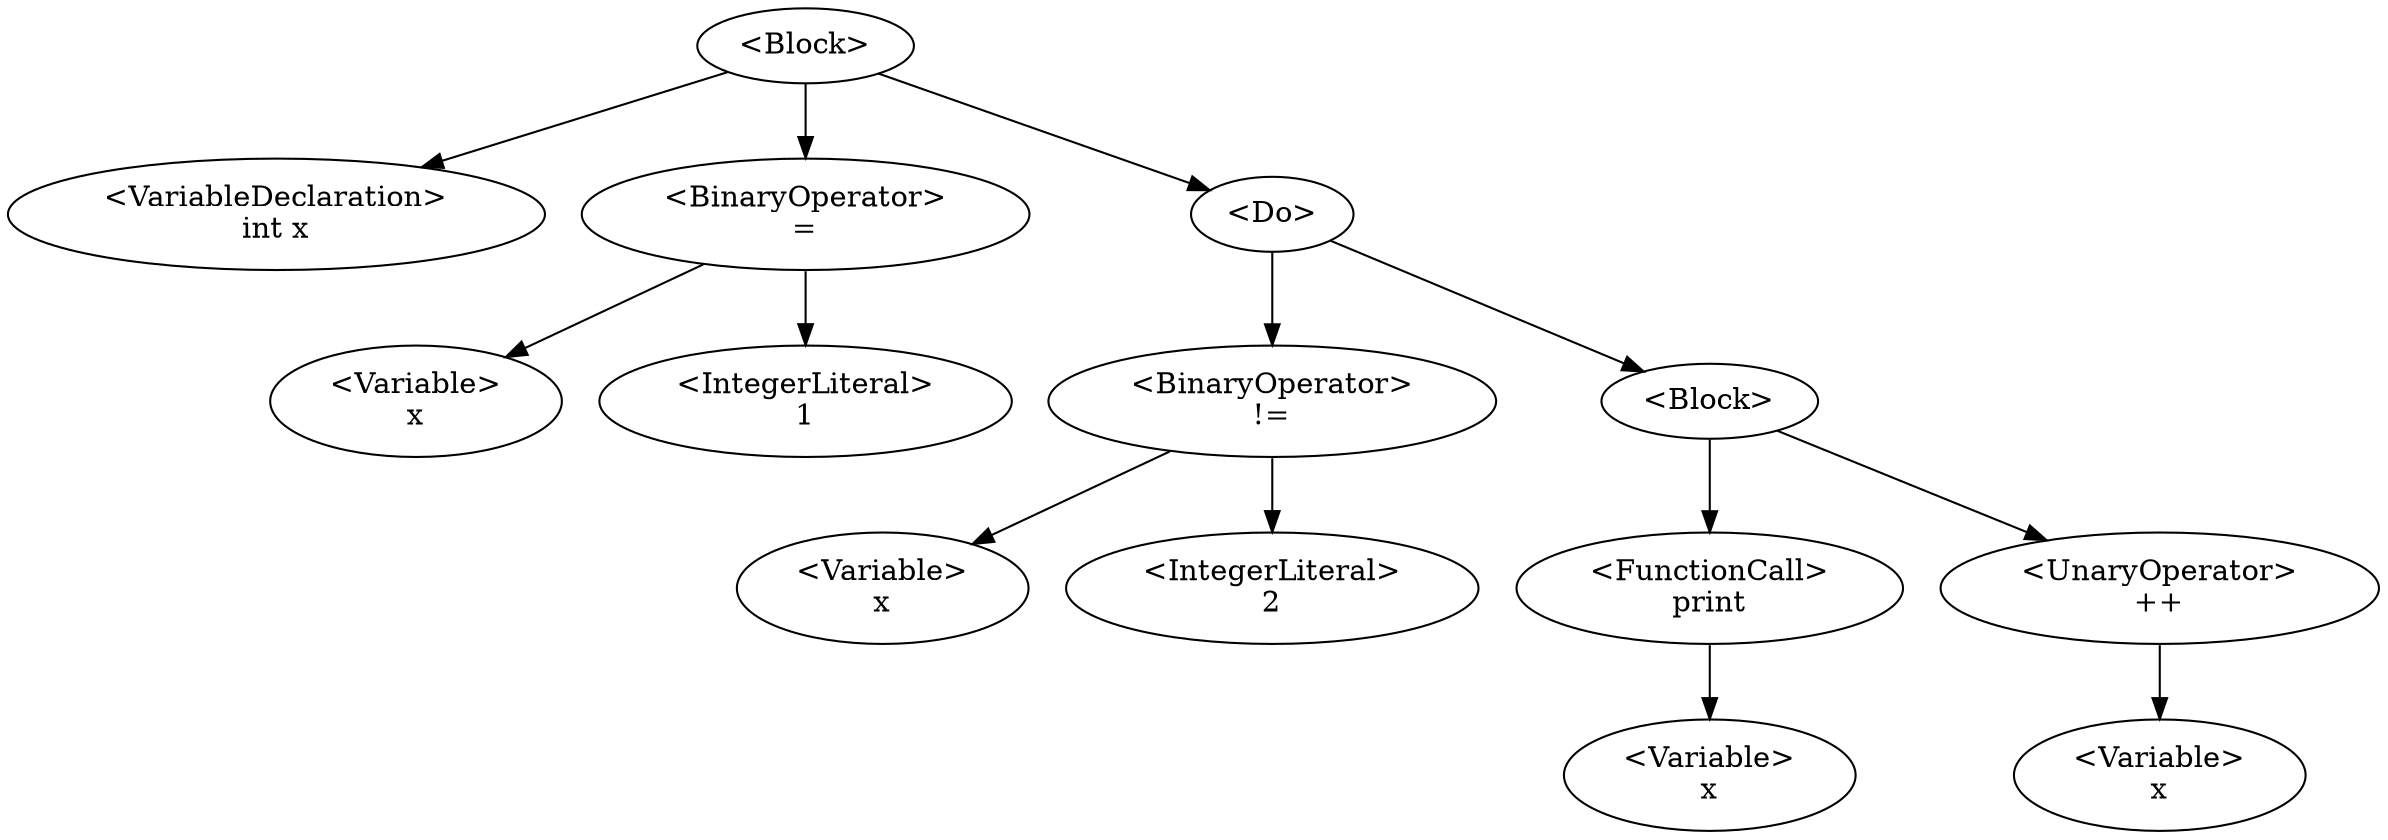 digraph G {
0 [label="<Block>"];0->1;0->3;0->5;
1 [label="<VariableDeclaration>\nint x"];
3 [label="<BinaryOperator>\n="];3->2;3->4;
2 [label="<Variable>\nx"];
4 [label="<IntegerLiteral>\n1"];
5 [label="<Do>"];5->13;5->6;
13 [label="<BinaryOperator>\n!="];13->12;13->14;
12 [label="<Variable>\nx"];
14 [label="<IntegerLiteral>\n2"];
6 [label="<Block>"];6->8;6->10;
8 [label="<FunctionCall>\nprint"];8->9;
9 [label="<Variable>\nx"];
10 [label="<UnaryOperator>\n++"];10->11;
11 [label="<Variable>\nx"];
}